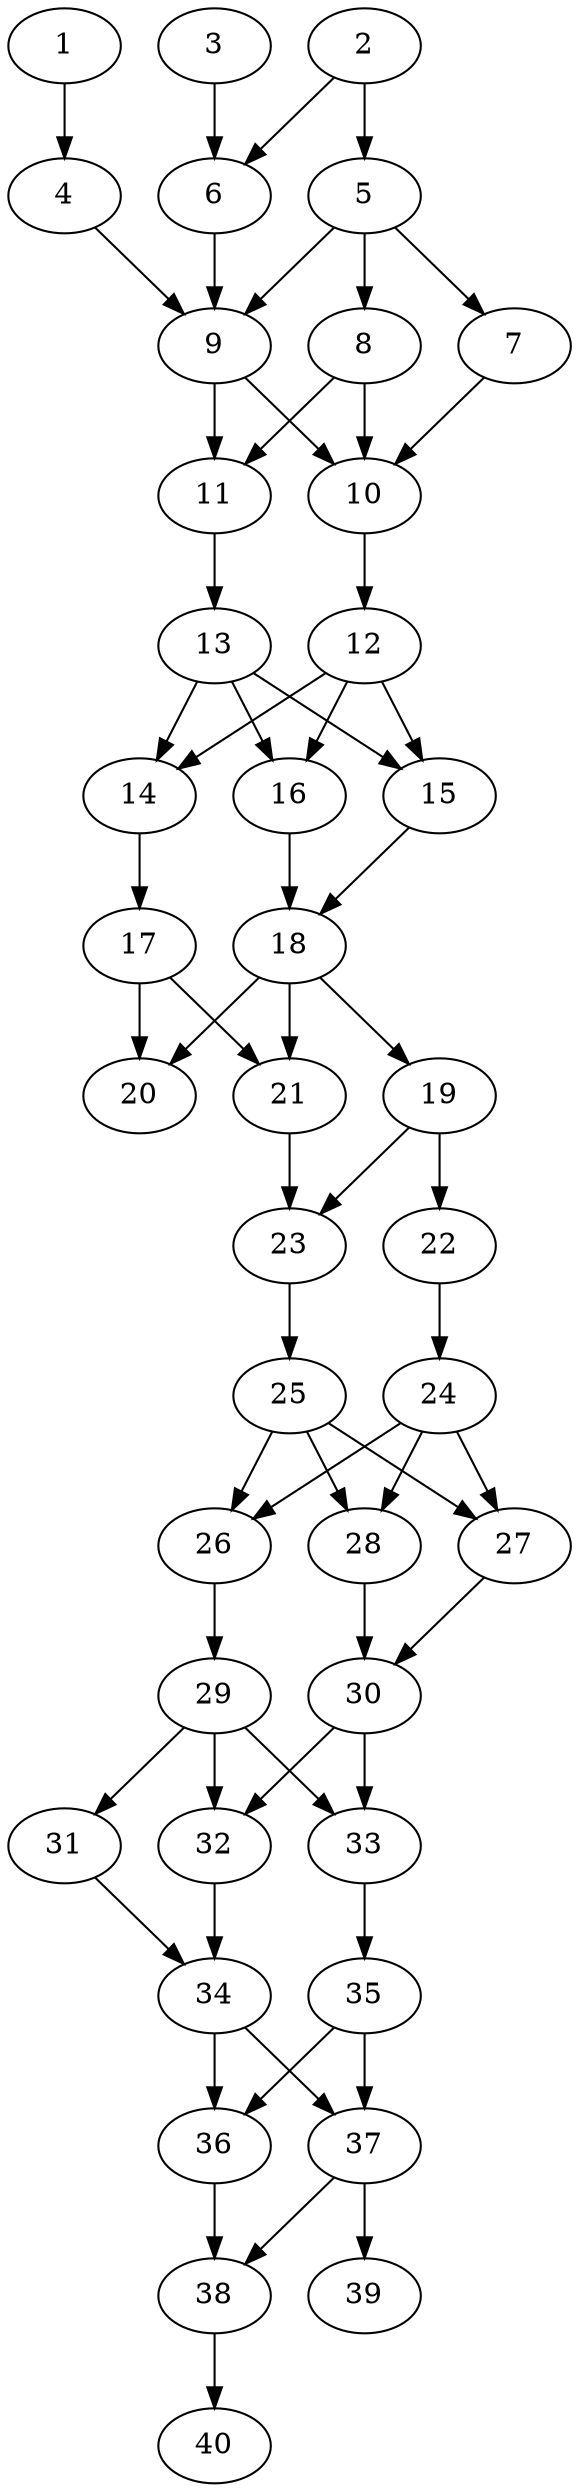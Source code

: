 // DAG automatically generated by daggen at Thu Oct  3 14:06:50 2019
// ./daggen --dot -n 40 --ccr 0.3 --fat 0.3 --regular 0.9 --density 0.7 --mindata 5242880 --maxdata 52428800 
digraph G {
  1 [size="46827520", alpha="0.17", expect_size="14048256"] 
  1 -> 4 [size ="14048256"]
  2 [size="137157973", alpha="0.05", expect_size="41147392"] 
  2 -> 5 [size ="41147392"]
  2 -> 6 [size ="41147392"]
  3 [size="122924373", alpha="0.18", expect_size="36877312"] 
  3 -> 6 [size ="36877312"]
  4 [size="148633600", alpha="0.17", expect_size="44590080"] 
  4 -> 9 [size ="44590080"]
  5 [size="31317333", alpha="0.09", expect_size="9395200"] 
  5 -> 7 [size ="9395200"]
  5 -> 8 [size ="9395200"]
  5 -> 9 [size ="9395200"]
  6 [size="116381013", alpha="0.12", expect_size="34914304"] 
  6 -> 9 [size ="34914304"]
  7 [size="28832427", alpha="0.00", expect_size="8649728"] 
  7 -> 10 [size ="8649728"]
  8 [size="160276480", alpha="0.02", expect_size="48082944"] 
  8 -> 10 [size ="48082944"]
  8 -> 11 [size ="48082944"]
  9 [size="107291307", alpha="0.13", expect_size="32187392"] 
  9 -> 10 [size ="32187392"]
  9 -> 11 [size ="32187392"]
  10 [size="134338560", alpha="0.16", expect_size="40301568"] 
  10 -> 12 [size ="40301568"]
  11 [size="52336640", alpha="0.11", expect_size="15700992"] 
  11 -> 13 [size ="15700992"]
  12 [size="29989547", alpha="0.08", expect_size="8996864"] 
  12 -> 14 [size ="8996864"]
  12 -> 15 [size ="8996864"]
  12 -> 16 [size ="8996864"]
  13 [size="72229547", alpha="0.13", expect_size="21668864"] 
  13 -> 14 [size ="21668864"]
  13 -> 15 [size ="21668864"]
  13 -> 16 [size ="21668864"]
  14 [size="55835307", alpha="0.02", expect_size="16750592"] 
  14 -> 17 [size ="16750592"]
  15 [size="35601067", alpha="0.05", expect_size="10680320"] 
  15 -> 18 [size ="10680320"]
  16 [size="109137920", alpha="0.08", expect_size="32741376"] 
  16 -> 18 [size ="32741376"]
  17 [size="43700907", alpha="0.08", expect_size="13110272"] 
  17 -> 20 [size ="13110272"]
  17 -> 21 [size ="13110272"]
  18 [size="47360000", alpha="0.17", expect_size="14208000"] 
  18 -> 19 [size ="14208000"]
  18 -> 20 [size ="14208000"]
  18 -> 21 [size ="14208000"]
  19 [size="64474453", alpha="0.13", expect_size="19342336"] 
  19 -> 22 [size ="19342336"]
  19 -> 23 [size ="19342336"]
  20 [size="164631893", alpha="0.17", expect_size="49389568"] 
  21 [size="131143680", alpha="0.04", expect_size="39343104"] 
  21 -> 23 [size ="39343104"]
  22 [size="61945173", alpha="0.07", expect_size="18583552"] 
  22 -> 24 [size ="18583552"]
  23 [size="122436267", alpha="0.04", expect_size="36730880"] 
  23 -> 25 [size ="36730880"]
  24 [size="66399573", alpha="0.17", expect_size="19919872"] 
  24 -> 26 [size ="19919872"]
  24 -> 27 [size ="19919872"]
  24 -> 28 [size ="19919872"]
  25 [size="82309120", alpha="0.11", expect_size="24692736"] 
  25 -> 26 [size ="24692736"]
  25 -> 27 [size ="24692736"]
  25 -> 28 [size ="24692736"]
  26 [size="122705920", alpha="0.19", expect_size="36811776"] 
  26 -> 29 [size ="36811776"]
  27 [size="26033493", alpha="0.07", expect_size="7810048"] 
  27 -> 30 [size ="7810048"]
  28 [size="88453120", alpha="0.14", expect_size="26535936"] 
  28 -> 30 [size ="26535936"]
  29 [size="61569707", alpha="0.13", expect_size="18470912"] 
  29 -> 31 [size ="18470912"]
  29 -> 32 [size ="18470912"]
  29 -> 33 [size ="18470912"]
  30 [size="161580373", alpha="0.06", expect_size="48474112"] 
  30 -> 32 [size ="48474112"]
  30 -> 33 [size ="48474112"]
  31 [size="135342080", alpha="0.03", expect_size="40602624"] 
  31 -> 34 [size ="40602624"]
  32 [size="169499307", alpha="0.03", expect_size="50849792"] 
  32 -> 34 [size ="50849792"]
  33 [size="69157547", alpha="0.09", expect_size="20747264"] 
  33 -> 35 [size ="20747264"]
  34 [size="97054720", alpha="0.20", expect_size="29116416"] 
  34 -> 36 [size ="29116416"]
  34 -> 37 [size ="29116416"]
  35 [size="69778773", alpha="0.13", expect_size="20933632"] 
  35 -> 36 [size ="20933632"]
  35 -> 37 [size ="20933632"]
  36 [size="158457173", alpha="0.18", expect_size="47537152"] 
  36 -> 38 [size ="47537152"]
  37 [size="147425280", alpha="0.07", expect_size="44227584"] 
  37 -> 38 [size ="44227584"]
  37 -> 39 [size ="44227584"]
  38 [size="48035840", alpha="0.19", expect_size="14410752"] 
  38 -> 40 [size ="14410752"]
  39 [size="160378880", alpha="0.17", expect_size="48113664"] 
  40 [size="102406827", alpha="0.14", expect_size="30722048"] 
}
